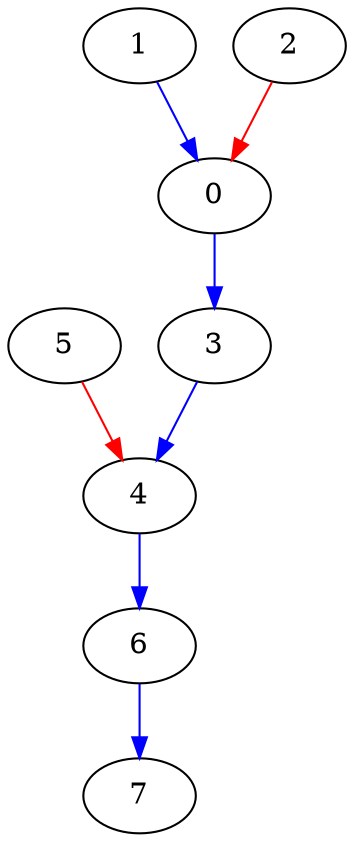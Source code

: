 digraph {
  0 [label="0", color=black];
  1 -> 0 [label="", color=blue];
  2 -> 0 [label="", color=red];
  7 [label="7", color=black];
  6 -> 7 [label="", color=blue];
  2 [label="2", color=black];
  4 [label="4", color=black];
  3 -> 4 [label="", color=blue];
  5 -> 4 [label="", color=red];
  6 [label="6", color=black];
  4 -> 6 [label="", color=blue];
  1 [label="1", color=black];
  3 [label="3", color=black];
  0 -> 3 [label="", color=blue];
  5 [label="5", color=black];
}

